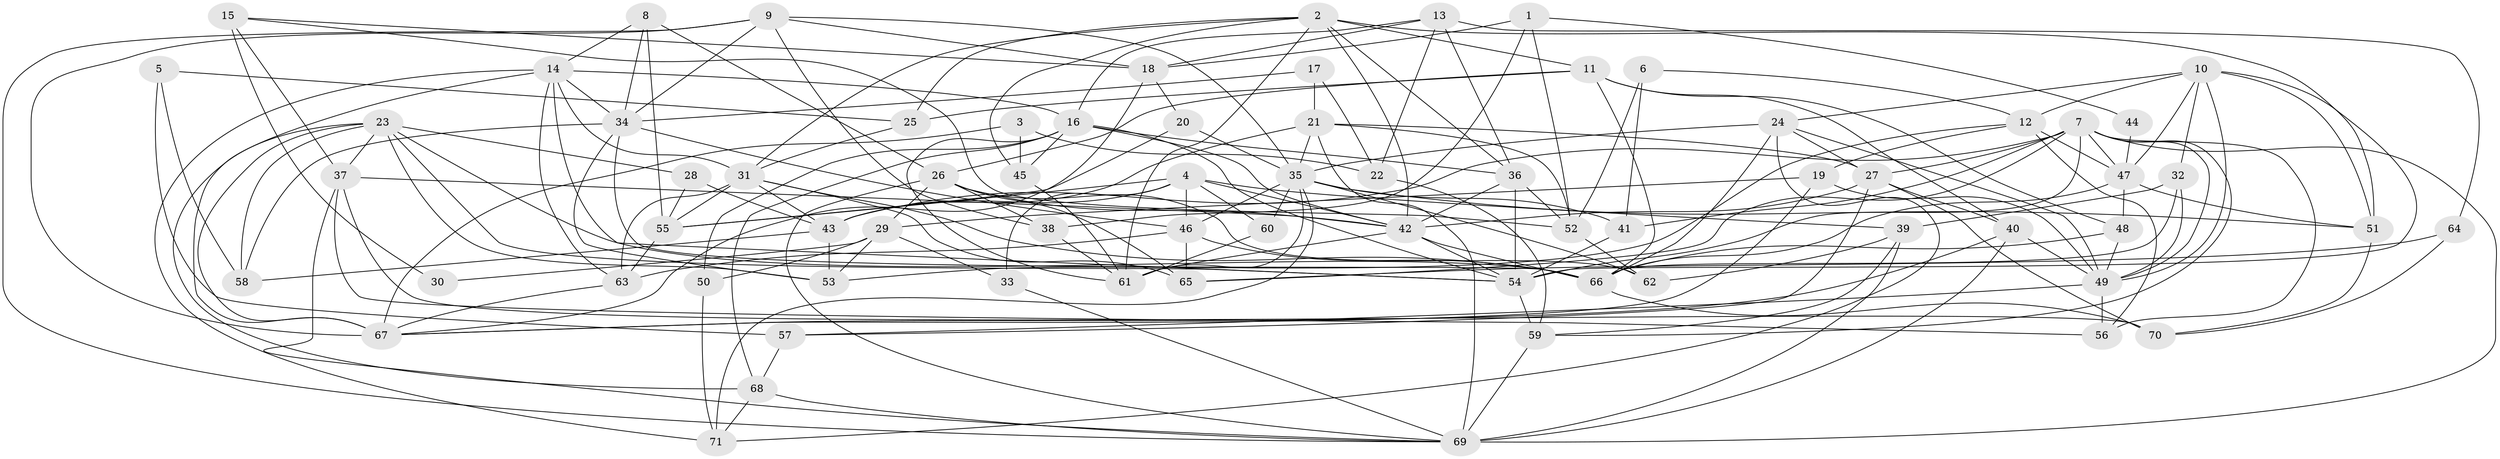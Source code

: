 // original degree distribution, {3: 0.3028169014084507, 2: 0.1267605633802817, 5: 0.15492957746478872, 4: 0.2535211267605634, 6: 0.11267605633802817, 7: 0.028169014084507043, 9: 0.007042253521126761, 8: 0.014084507042253521}
// Generated by graph-tools (version 1.1) at 2025/02/03/09/25 03:02:11]
// undirected, 71 vertices, 199 edges
graph export_dot {
graph [start="1"]
  node [color=gray90,style=filled];
  1;
  2;
  3;
  4;
  5;
  6;
  7;
  8;
  9;
  10;
  11;
  12;
  13;
  14;
  15;
  16;
  17;
  18;
  19;
  20;
  21;
  22;
  23;
  24;
  25;
  26;
  27;
  28;
  29;
  30;
  31;
  32;
  33;
  34;
  35;
  36;
  37;
  38;
  39;
  40;
  41;
  42;
  43;
  44;
  45;
  46;
  47;
  48;
  49;
  50;
  51;
  52;
  53;
  54;
  55;
  56;
  57;
  58;
  59;
  60;
  61;
  62;
  63;
  64;
  65;
  66;
  67;
  68;
  69;
  70;
  71;
  1 -- 18 [weight=1.0];
  1 -- 38 [weight=1.0];
  1 -- 44 [weight=1.0];
  1 -- 52 [weight=1.0];
  2 -- 11 [weight=1.0];
  2 -- 25 [weight=1.0];
  2 -- 31 [weight=1.0];
  2 -- 36 [weight=1.0];
  2 -- 42 [weight=1.0];
  2 -- 45 [weight=1.0];
  2 -- 51 [weight=1.0];
  2 -- 61 [weight=1.0];
  3 -- 22 [weight=1.0];
  3 -- 45 [weight=1.0];
  3 -- 67 [weight=1.0];
  4 -- 33 [weight=1.0];
  4 -- 39 [weight=1.0];
  4 -- 42 [weight=1.0];
  4 -- 43 [weight=1.0];
  4 -- 46 [weight=1.0];
  4 -- 55 [weight=1.0];
  4 -- 60 [weight=1.0];
  5 -- 25 [weight=1.0];
  5 -- 57 [weight=1.0];
  5 -- 58 [weight=1.0];
  6 -- 12 [weight=1.0];
  6 -- 41 [weight=1.0];
  6 -- 52 [weight=1.0];
  7 -- 27 [weight=1.0];
  7 -- 41 [weight=1.0];
  7 -- 43 [weight=1.0];
  7 -- 47 [weight=1.0];
  7 -- 49 [weight=1.0];
  7 -- 54 [weight=1.0];
  7 -- 56 [weight=1.0];
  7 -- 59 [weight=1.0];
  7 -- 65 [weight=1.0];
  7 -- 69 [weight=1.0];
  8 -- 14 [weight=1.0];
  8 -- 26 [weight=1.0];
  8 -- 34 [weight=1.0];
  8 -- 55 [weight=1.0];
  9 -- 18 [weight=1.0];
  9 -- 34 [weight=1.0];
  9 -- 35 [weight=1.0];
  9 -- 38 [weight=1.0];
  9 -- 67 [weight=1.0];
  9 -- 69 [weight=1.0];
  10 -- 12 [weight=1.0];
  10 -- 24 [weight=1.0];
  10 -- 32 [weight=1.0];
  10 -- 47 [weight=1.0];
  10 -- 49 [weight=1.0];
  10 -- 51 [weight=1.0];
  10 -- 54 [weight=1.0];
  11 -- 25 [weight=1.0];
  11 -- 26 [weight=1.0];
  11 -- 40 [weight=1.0];
  11 -- 48 [weight=1.0];
  11 -- 66 [weight=1.0];
  12 -- 19 [weight=1.0];
  12 -- 47 [weight=1.0];
  12 -- 53 [weight=1.0];
  12 -- 56 [weight=1.0];
  13 -- 16 [weight=1.0];
  13 -- 18 [weight=1.0];
  13 -- 22 [weight=1.0];
  13 -- 36 [weight=1.0];
  13 -- 64 [weight=1.0];
  14 -- 16 [weight=1.0];
  14 -- 31 [weight=1.0];
  14 -- 34 [weight=1.0];
  14 -- 54 [weight=1.0];
  14 -- 63 [weight=1.0];
  14 -- 67 [weight=2.0];
  14 -- 71 [weight=1.0];
  15 -- 18 [weight=1.0];
  15 -- 30 [weight=2.0];
  15 -- 37 [weight=1.0];
  15 -- 52 [weight=1.0];
  16 -- 36 [weight=1.0];
  16 -- 42 [weight=1.0];
  16 -- 45 [weight=1.0];
  16 -- 50 [weight=1.0];
  16 -- 54 [weight=1.0];
  16 -- 61 [weight=1.0];
  16 -- 68 [weight=1.0];
  17 -- 21 [weight=1.0];
  17 -- 22 [weight=1.0];
  17 -- 34 [weight=1.0];
  18 -- 20 [weight=1.0];
  18 -- 67 [weight=1.0];
  19 -- 29 [weight=1.0];
  19 -- 49 [weight=1.0];
  19 -- 67 [weight=1.0];
  20 -- 35 [weight=1.0];
  20 -- 55 [weight=1.0];
  21 -- 27 [weight=1.0];
  21 -- 35 [weight=1.0];
  21 -- 43 [weight=1.0];
  21 -- 52 [weight=1.0];
  21 -- 69 [weight=1.0];
  22 -- 59 [weight=1.0];
  23 -- 28 [weight=1.0];
  23 -- 37 [weight=1.0];
  23 -- 53 [weight=1.0];
  23 -- 54 [weight=1.0];
  23 -- 58 [weight=1.0];
  23 -- 66 [weight=1.0];
  23 -- 67 [weight=1.0];
  23 -- 68 [weight=1.0];
  24 -- 27 [weight=1.0];
  24 -- 35 [weight=2.0];
  24 -- 49 [weight=1.0];
  24 -- 66 [weight=1.0];
  24 -- 71 [weight=1.0];
  25 -- 31 [weight=1.0];
  26 -- 29 [weight=1.0];
  26 -- 38 [weight=1.0];
  26 -- 42 [weight=1.0];
  26 -- 62 [weight=1.0];
  26 -- 65 [weight=1.0];
  26 -- 69 [weight=1.0];
  27 -- 40 [weight=1.0];
  27 -- 42 [weight=1.0];
  27 -- 57 [weight=1.0];
  27 -- 70 [weight=1.0];
  28 -- 43 [weight=2.0];
  28 -- 55 [weight=1.0];
  29 -- 30 [weight=1.0];
  29 -- 33 [weight=1.0];
  29 -- 50 [weight=1.0];
  29 -- 53 [weight=1.0];
  31 -- 43 [weight=1.0];
  31 -- 55 [weight=2.0];
  31 -- 63 [weight=2.0];
  31 -- 65 [weight=1.0];
  31 -- 66 [weight=1.0];
  32 -- 39 [weight=1.0];
  32 -- 49 [weight=1.0];
  32 -- 66 [weight=1.0];
  33 -- 69 [weight=1.0];
  34 -- 46 [weight=1.0];
  34 -- 53 [weight=1.0];
  34 -- 58 [weight=1.0];
  34 -- 66 [weight=1.0];
  35 -- 41 [weight=1.0];
  35 -- 46 [weight=1.0];
  35 -- 51 [weight=2.0];
  35 -- 60 [weight=1.0];
  35 -- 61 [weight=2.0];
  35 -- 62 [weight=1.0];
  35 -- 71 [weight=1.0];
  36 -- 42 [weight=1.0];
  36 -- 52 [weight=1.0];
  36 -- 54 [weight=1.0];
  37 -- 42 [weight=1.0];
  37 -- 56 [weight=1.0];
  37 -- 69 [weight=2.0];
  37 -- 70 [weight=1.0];
  38 -- 61 [weight=1.0];
  39 -- 59 [weight=1.0];
  39 -- 62 [weight=1.0];
  39 -- 69 [weight=1.0];
  40 -- 49 [weight=1.0];
  40 -- 67 [weight=1.0];
  40 -- 69 [weight=1.0];
  41 -- 54 [weight=1.0];
  42 -- 54 [weight=1.0];
  42 -- 61 [weight=1.0];
  42 -- 66 [weight=1.0];
  43 -- 53 [weight=1.0];
  43 -- 58 [weight=1.0];
  44 -- 47 [weight=2.0];
  45 -- 61 [weight=1.0];
  46 -- 63 [weight=1.0];
  46 -- 65 [weight=1.0];
  46 -- 66 [weight=1.0];
  47 -- 48 [weight=1.0];
  47 -- 51 [weight=1.0];
  47 -- 66 [weight=1.0];
  48 -- 49 [weight=1.0];
  48 -- 66 [weight=1.0];
  49 -- 56 [weight=1.0];
  49 -- 57 [weight=1.0];
  50 -- 71 [weight=1.0];
  51 -- 70 [weight=1.0];
  52 -- 62 [weight=1.0];
  54 -- 59 [weight=1.0];
  55 -- 63 [weight=1.0];
  57 -- 68 [weight=1.0];
  59 -- 69 [weight=2.0];
  60 -- 61 [weight=1.0];
  63 -- 67 [weight=1.0];
  64 -- 65 [weight=1.0];
  64 -- 70 [weight=1.0];
  66 -- 70 [weight=1.0];
  68 -- 69 [weight=1.0];
  68 -- 71 [weight=1.0];
}
